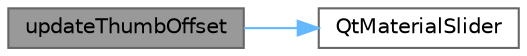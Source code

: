 digraph "updateThumbOffset"
{
 // LATEX_PDF_SIZE
  bgcolor="transparent";
  edge [fontname=Helvetica,fontsize=10,labelfontname=Helvetica,labelfontsize=10];
  node [fontname=Helvetica,fontsize=10,shape=box,height=0.2,width=0.4];
  rankdir="LR";
  Node1 [id="Node000001",label="updateThumbOffset",height=0.2,width=0.4,color="gray40", fillcolor="grey60", style="filled", fontcolor="black",tooltip="更新滑块偏移"];
  Node1 -> Node2 [id="edge1_Node000001_Node000002",color="steelblue1",style="solid",tooltip=" "];
  Node2 [id="Node000002",label="QtMaterialSlider",height=0.2,width=0.4,color="grey40", fillcolor="white", style="filled",URL="$class_qt_material_slider.html#aca4b3f4fc19f287254cfdc870bf82ead",tooltip="构造函数"];
}
